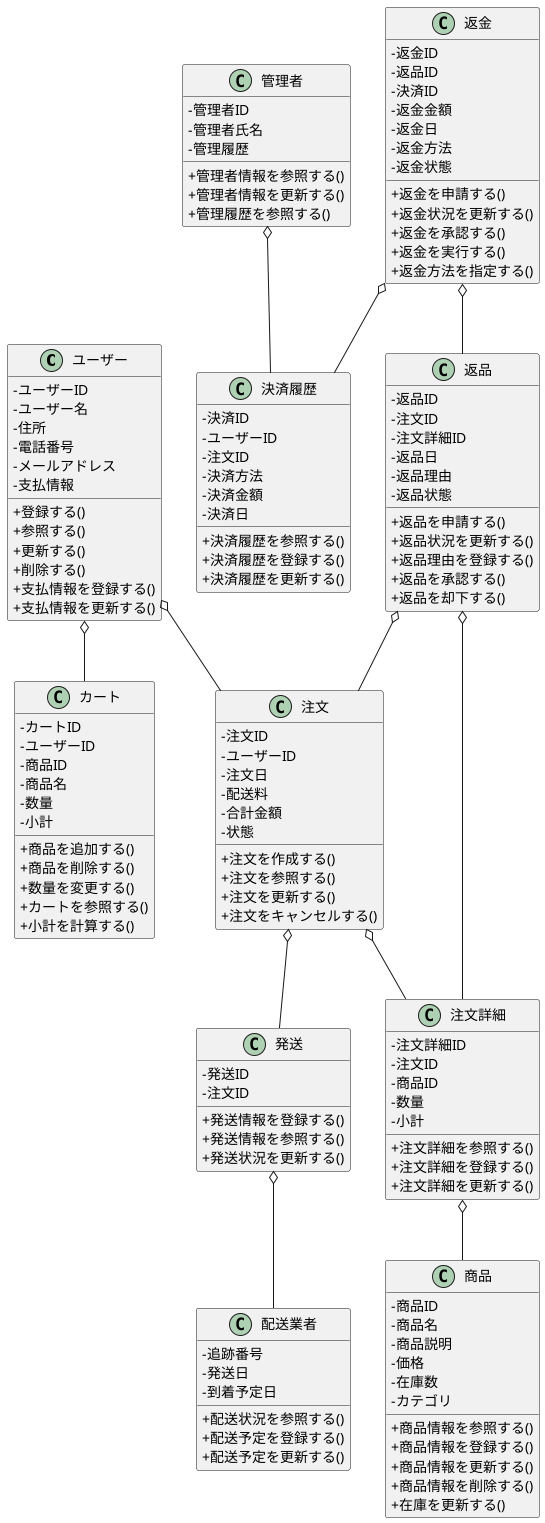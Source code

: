 @startuml 商品管理システムクラス図
skinparam classAttributeIconSize 0
skinparam componentStyle rectangle

' =====================
' 販売システム
' =====================
class ユーザー {
    - ユーザーID
    - ユーザー名
    - 住所
    - 電話番号
    - メールアドレス
    - 支払情報
    + 登録する()
    + 参照する()
    + 更新する()
    + 削除する()
    + 支払情報を登録する()
    + 支払情報を更新する()
}

class カート {
    - カートID
    - ユーザーID
    - 商品ID
    - 商品名
    - 数量
    - 小計
    + 商品を追加する()
    + 商品を削除する()
    + 数量を変更する()
    + カートを参照する()
    + 小計を計算する()
}

' =====================
' 管理システム
' =====================
class 管理者 {
    - 管理者ID
    - 管理者氏名
    - 管理履歴
    + 管理者情報を参照する()
    + 管理者情報を更新する()
    + 管理履歴を参照する()
}

class 決済履歴 {
    - 決済ID
    - ユーザーID
    - 注文ID
    - 決済方法
    - 決済金額
    - 決済日
    + 決済履歴を参照する()
    + 決済履歴を登録する()
    + 決済履歴を更新する()
}

' =====================
' 共通システム
' =====================
class 商品 {
    - 商品ID
    - 商品名
    - 商品説明
    - 価格
    - 在庫数
    - カテゴリ
    + 商品情報を参照する()
    + 商品情報を登録する()
    + 商品情報を更新する()
    + 商品情報を削除する()
    + 在庫を更新する()
}

class 注文 {
    - 注文ID
    - ユーザーID
    - 注文日
    - 配送料
    - 合計金額
    - 状態
    + 注文を作成する()
    + 注文を参照する()
    + 注文を更新する()
    + 注文をキャンセルする()
}

class 注文詳細 {
    - 注文詳細ID
    - 注文ID
    - 商品ID
    - 数量
    - 小計
    + 注文詳細を参照する()
    + 注文詳細を登録する()
    + 注文詳細を更新する()
}

class 発送 {
    - 発送ID
    - 注文ID
    + 発送情報を登録する()
    + 発送情報を参照する()
    + 発送状況を更新する()
}

class 配送業者 {
    - 追跡番号
    - 発送日
    - 到着予定日
    + 配送状況を参照する()
    + 配送予定を登録する()
    + 配送予定を更新する()
}

class 返品 {
    - 返品ID
    - 注文ID
    - 注文詳細ID
    - 返品日
    - 返品理由
    - 返品状態
    + 返品を申請する()
    + 返品状況を更新する()
    + 返品理由を登録する()
    + 返品を承認する()
    + 返品を却下する()
}

class 返金 {
    - 返金ID
    - 返品ID
    - 決済ID
    - 返金金額
    - 返金日
    - 返金方法
    - 返金状態
    + 返金を申請する()
    + 返金状況を更新する()
    + 返金を承認する()
    + 返金を実行する()
    + 返金方法を指定する()
}

' =====================
' 関係性
' =====================
ユーザー o-- カート
ユーザー o-- 注文
注文 o-- 注文詳細
注文 o-- 発送
注文詳細 o-- 商品
発送 o-- 配送業者
返品 o-- 注文
返品 o-- 注文詳細
返金 o-- 返品
返金 o-- 決済履歴
管理者 o-- 決済履歴

@enduml
